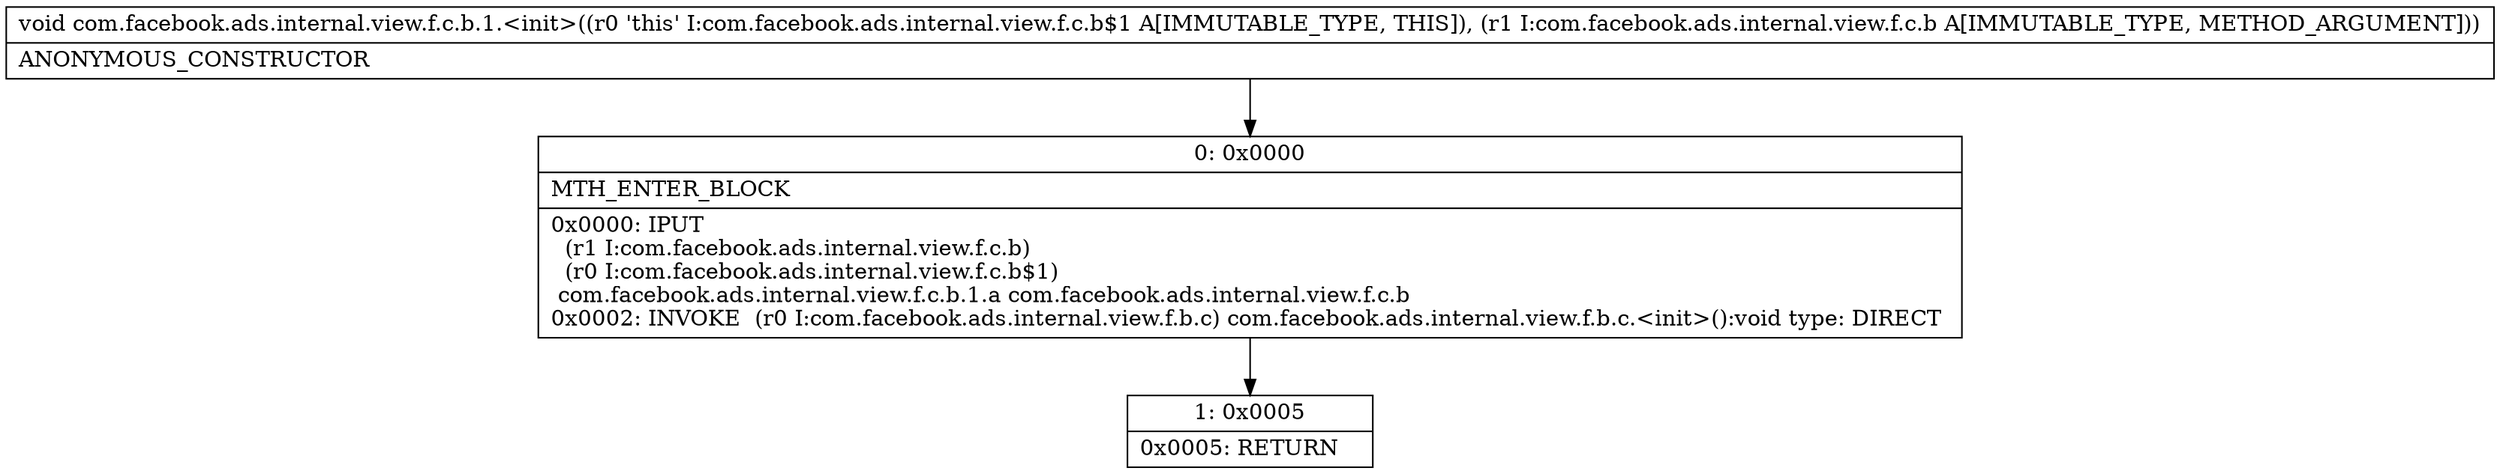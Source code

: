 digraph "CFG forcom.facebook.ads.internal.view.f.c.b.1.\<init\>(Lcom\/facebook\/ads\/internal\/view\/f\/c\/b;)V" {
Node_0 [shape=record,label="{0\:\ 0x0000|MTH_ENTER_BLOCK\l|0x0000: IPUT  \l  (r1 I:com.facebook.ads.internal.view.f.c.b)\l  (r0 I:com.facebook.ads.internal.view.f.c.b$1)\l com.facebook.ads.internal.view.f.c.b.1.a com.facebook.ads.internal.view.f.c.b \l0x0002: INVOKE  (r0 I:com.facebook.ads.internal.view.f.b.c) com.facebook.ads.internal.view.f.b.c.\<init\>():void type: DIRECT \l}"];
Node_1 [shape=record,label="{1\:\ 0x0005|0x0005: RETURN   \l}"];
MethodNode[shape=record,label="{void com.facebook.ads.internal.view.f.c.b.1.\<init\>((r0 'this' I:com.facebook.ads.internal.view.f.c.b$1 A[IMMUTABLE_TYPE, THIS]), (r1 I:com.facebook.ads.internal.view.f.c.b A[IMMUTABLE_TYPE, METHOD_ARGUMENT]))  | ANONYMOUS_CONSTRUCTOR\l}"];
MethodNode -> Node_0;
Node_0 -> Node_1;
}

